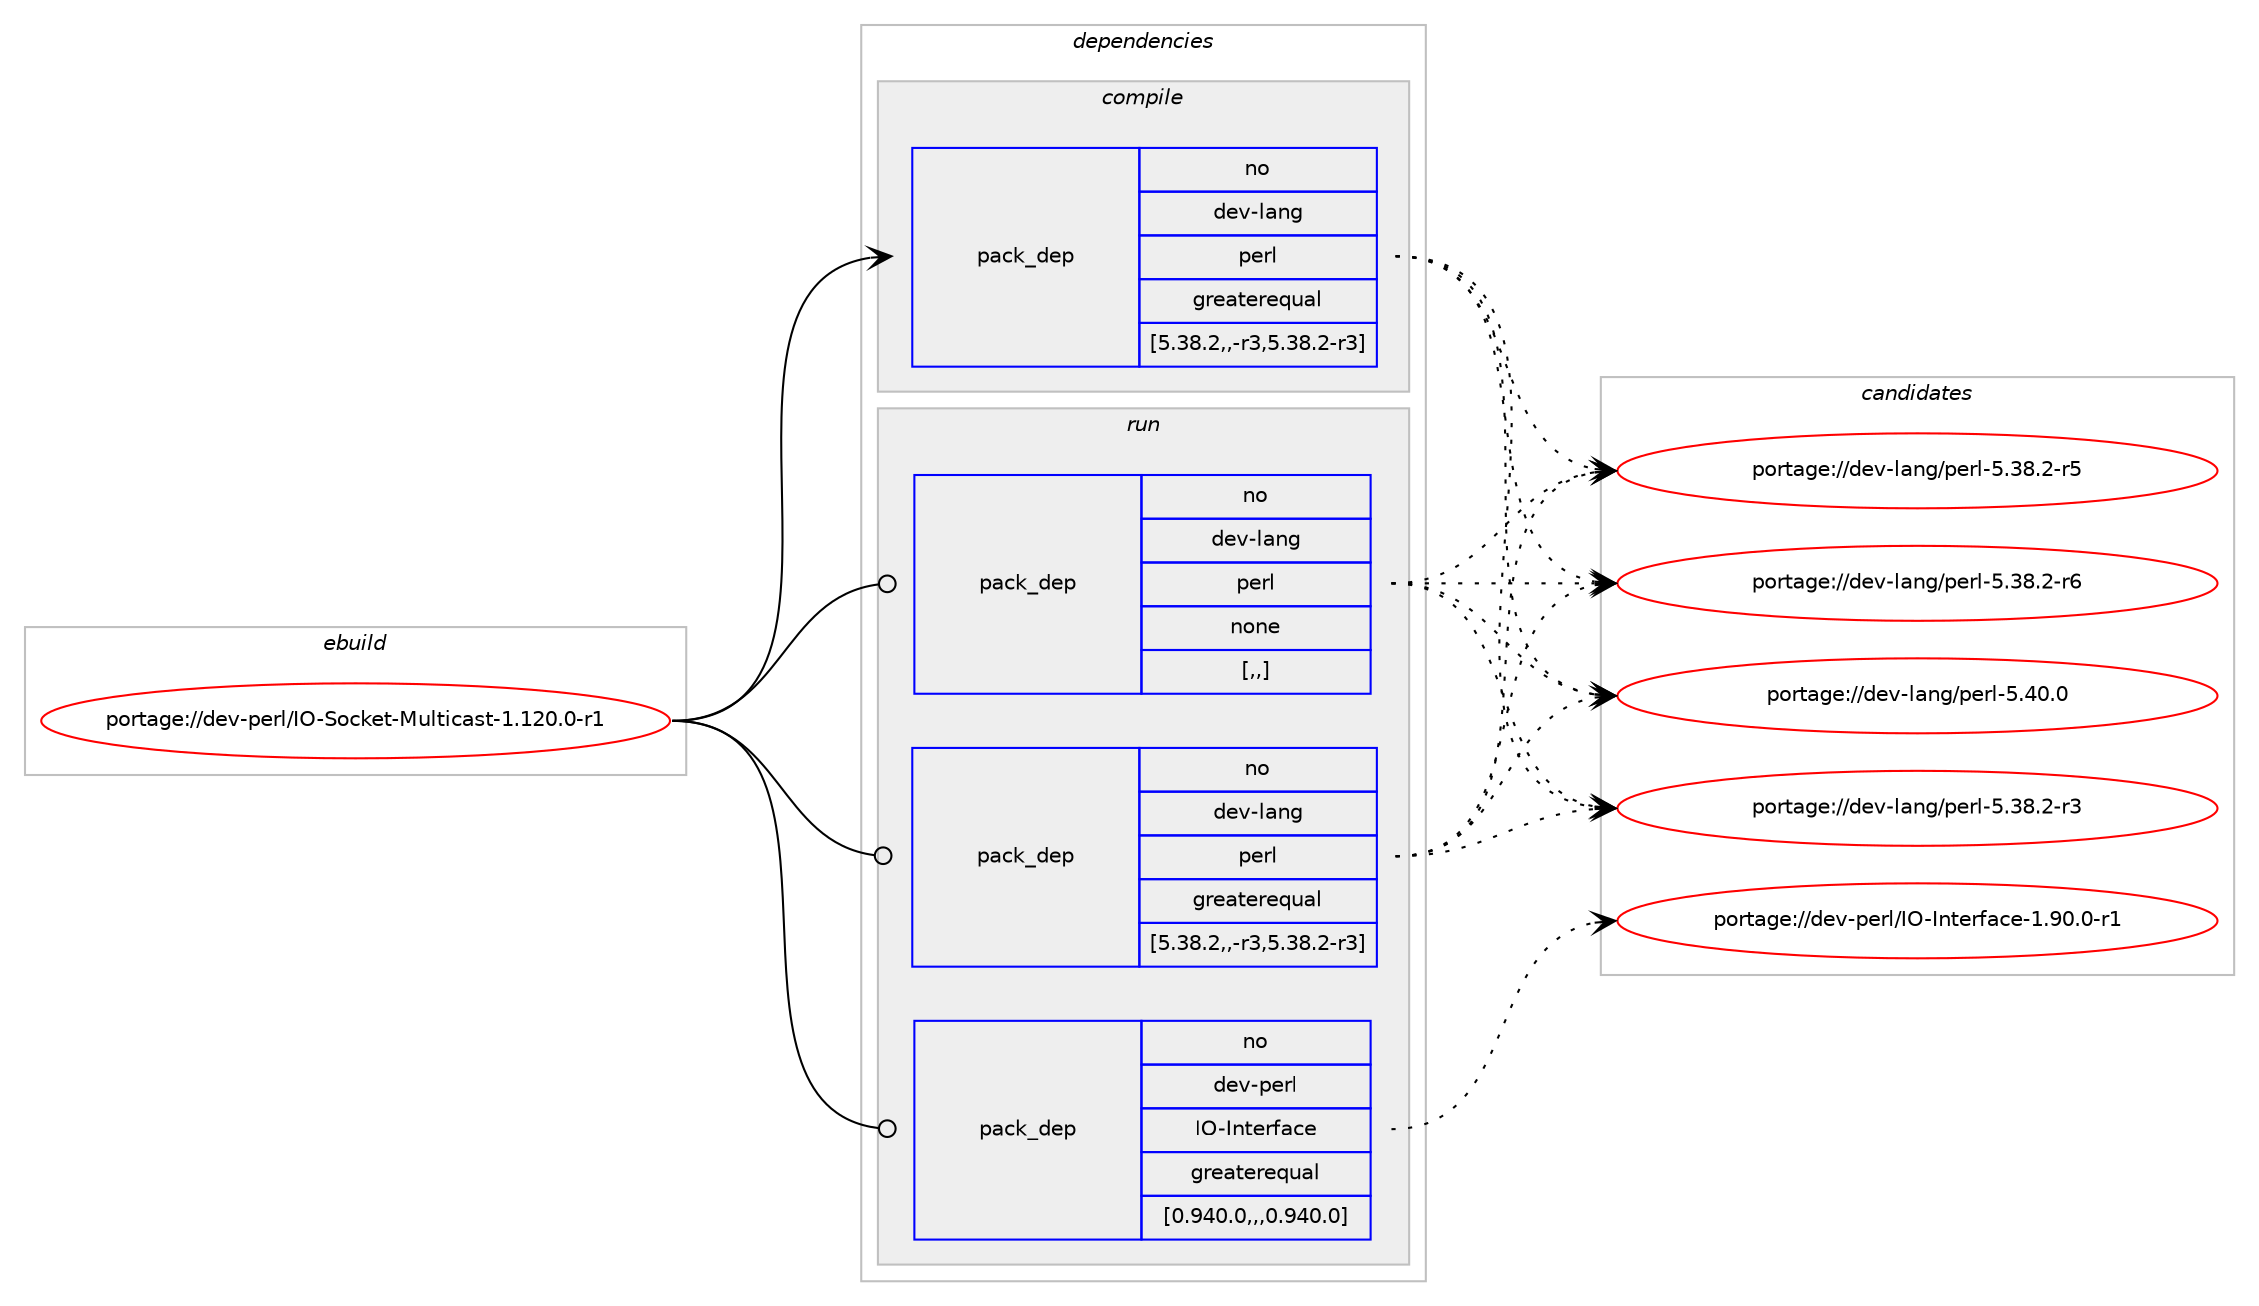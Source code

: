 digraph prolog {

# *************
# Graph options
# *************

newrank=true;
concentrate=true;
compound=true;
graph [rankdir=LR,fontname=Helvetica,fontsize=10,ranksep=1.5];#, ranksep=2.5, nodesep=0.2];
edge  [arrowhead=vee];
node  [fontname=Helvetica,fontsize=10];

# **********
# The ebuild
# **********

subgraph cluster_leftcol {
color=gray;
rank=same;
label=<<i>ebuild</i>>;
id [label="portage://dev-perl/IO-Socket-Multicast-1.120.0-r1", color=red, width=4, href="../dev-perl/IO-Socket-Multicast-1.120.0-r1.svg"];
}

# ****************
# The dependencies
# ****************

subgraph cluster_midcol {
color=gray;
label=<<i>dependencies</i>>;
subgraph cluster_compile {
fillcolor="#eeeeee";
style=filled;
label=<<i>compile</i>>;
subgraph pack98137 {
dependency128313 [label=<<TABLE BORDER="0" CELLBORDER="1" CELLSPACING="0" CELLPADDING="4" WIDTH="220"><TR><TD ROWSPAN="6" CELLPADDING="30">pack_dep</TD></TR><TR><TD WIDTH="110">no</TD></TR><TR><TD>dev-lang</TD></TR><TR><TD>perl</TD></TR><TR><TD>greaterequal</TD></TR><TR><TD>[5.38.2,,-r3,5.38.2-r3]</TD></TR></TABLE>>, shape=none, color=blue];
}
id:e -> dependency128313:w [weight=20,style="solid",arrowhead="vee"];
}
subgraph cluster_compileandrun {
fillcolor="#eeeeee";
style=filled;
label=<<i>compile and run</i>>;
}
subgraph cluster_run {
fillcolor="#eeeeee";
style=filled;
label=<<i>run</i>>;
subgraph pack98138 {
dependency128314 [label=<<TABLE BORDER="0" CELLBORDER="1" CELLSPACING="0" CELLPADDING="4" WIDTH="220"><TR><TD ROWSPAN="6" CELLPADDING="30">pack_dep</TD></TR><TR><TD WIDTH="110">no</TD></TR><TR><TD>dev-lang</TD></TR><TR><TD>perl</TD></TR><TR><TD>greaterequal</TD></TR><TR><TD>[5.38.2,,-r3,5.38.2-r3]</TD></TR></TABLE>>, shape=none, color=blue];
}
id:e -> dependency128314:w [weight=20,style="solid",arrowhead="odot"];
subgraph pack98139 {
dependency128315 [label=<<TABLE BORDER="0" CELLBORDER="1" CELLSPACING="0" CELLPADDING="4" WIDTH="220"><TR><TD ROWSPAN="6" CELLPADDING="30">pack_dep</TD></TR><TR><TD WIDTH="110">no</TD></TR><TR><TD>dev-lang</TD></TR><TR><TD>perl</TD></TR><TR><TD>none</TD></TR><TR><TD>[,,]</TD></TR></TABLE>>, shape=none, color=blue];
}
id:e -> dependency128315:w [weight=20,style="solid",arrowhead="odot"];
subgraph pack98140 {
dependency128316 [label=<<TABLE BORDER="0" CELLBORDER="1" CELLSPACING="0" CELLPADDING="4" WIDTH="220"><TR><TD ROWSPAN="6" CELLPADDING="30">pack_dep</TD></TR><TR><TD WIDTH="110">no</TD></TR><TR><TD>dev-perl</TD></TR><TR><TD>IO-Interface</TD></TR><TR><TD>greaterequal</TD></TR><TR><TD>[0.940.0,,,0.940.0]</TD></TR></TABLE>>, shape=none, color=blue];
}
id:e -> dependency128316:w [weight=20,style="solid",arrowhead="odot"];
}
}

# **************
# The candidates
# **************

subgraph cluster_choices {
rank=same;
color=gray;
label=<<i>candidates</i>>;

subgraph choice98137 {
color=black;
nodesep=1;
choice100101118451089711010347112101114108455346515646504511451 [label="portage://dev-lang/perl-5.38.2-r3", color=red, width=4,href="../dev-lang/perl-5.38.2-r3.svg"];
choice100101118451089711010347112101114108455346515646504511453 [label="portage://dev-lang/perl-5.38.2-r5", color=red, width=4,href="../dev-lang/perl-5.38.2-r5.svg"];
choice100101118451089711010347112101114108455346515646504511454 [label="portage://dev-lang/perl-5.38.2-r6", color=red, width=4,href="../dev-lang/perl-5.38.2-r6.svg"];
choice10010111845108971101034711210111410845534652484648 [label="portage://dev-lang/perl-5.40.0", color=red, width=4,href="../dev-lang/perl-5.40.0.svg"];
dependency128313:e -> choice100101118451089711010347112101114108455346515646504511451:w [style=dotted,weight="100"];
dependency128313:e -> choice100101118451089711010347112101114108455346515646504511453:w [style=dotted,weight="100"];
dependency128313:e -> choice100101118451089711010347112101114108455346515646504511454:w [style=dotted,weight="100"];
dependency128313:e -> choice10010111845108971101034711210111410845534652484648:w [style=dotted,weight="100"];
}
subgraph choice98138 {
color=black;
nodesep=1;
choice100101118451089711010347112101114108455346515646504511451 [label="portage://dev-lang/perl-5.38.2-r3", color=red, width=4,href="../dev-lang/perl-5.38.2-r3.svg"];
choice100101118451089711010347112101114108455346515646504511453 [label="portage://dev-lang/perl-5.38.2-r5", color=red, width=4,href="../dev-lang/perl-5.38.2-r5.svg"];
choice100101118451089711010347112101114108455346515646504511454 [label="portage://dev-lang/perl-5.38.2-r6", color=red, width=4,href="../dev-lang/perl-5.38.2-r6.svg"];
choice10010111845108971101034711210111410845534652484648 [label="portage://dev-lang/perl-5.40.0", color=red, width=4,href="../dev-lang/perl-5.40.0.svg"];
dependency128314:e -> choice100101118451089711010347112101114108455346515646504511451:w [style=dotted,weight="100"];
dependency128314:e -> choice100101118451089711010347112101114108455346515646504511453:w [style=dotted,weight="100"];
dependency128314:e -> choice100101118451089711010347112101114108455346515646504511454:w [style=dotted,weight="100"];
dependency128314:e -> choice10010111845108971101034711210111410845534652484648:w [style=dotted,weight="100"];
}
subgraph choice98139 {
color=black;
nodesep=1;
choice100101118451089711010347112101114108455346515646504511451 [label="portage://dev-lang/perl-5.38.2-r3", color=red, width=4,href="../dev-lang/perl-5.38.2-r3.svg"];
choice100101118451089711010347112101114108455346515646504511453 [label="portage://dev-lang/perl-5.38.2-r5", color=red, width=4,href="../dev-lang/perl-5.38.2-r5.svg"];
choice100101118451089711010347112101114108455346515646504511454 [label="portage://dev-lang/perl-5.38.2-r6", color=red, width=4,href="../dev-lang/perl-5.38.2-r6.svg"];
choice10010111845108971101034711210111410845534652484648 [label="portage://dev-lang/perl-5.40.0", color=red, width=4,href="../dev-lang/perl-5.40.0.svg"];
dependency128315:e -> choice100101118451089711010347112101114108455346515646504511451:w [style=dotted,weight="100"];
dependency128315:e -> choice100101118451089711010347112101114108455346515646504511453:w [style=dotted,weight="100"];
dependency128315:e -> choice100101118451089711010347112101114108455346515646504511454:w [style=dotted,weight="100"];
dependency128315:e -> choice10010111845108971101034711210111410845534652484648:w [style=dotted,weight="100"];
}
subgraph choice98140 {
color=black;
nodesep=1;
choice1001011184511210111410847737945731101161011141029799101454946574846484511449 [label="portage://dev-perl/IO-Interface-1.90.0-r1", color=red, width=4,href="../dev-perl/IO-Interface-1.90.0-r1.svg"];
dependency128316:e -> choice1001011184511210111410847737945731101161011141029799101454946574846484511449:w [style=dotted,weight="100"];
}
}

}
